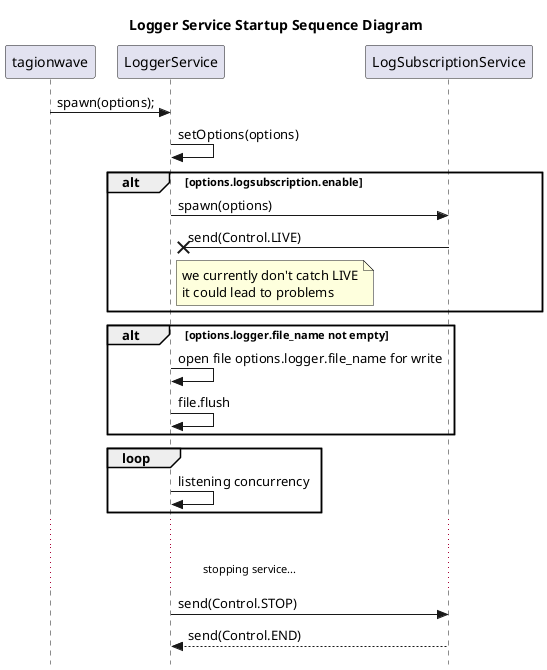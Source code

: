 @startuml LoggerService Sequence

skinparam Style strictuml
hide empty description
title Logger Service Startup Sequence Diagram

participant tagionwave as wave
participant LoggerService as logservice
participant LogSubscriptionService as logsubservice

wave -> logservice : spawn(options);
logservice -> logservice : setOptions(options)

alt options.logsubscription.enable

    logservice -> logsubservice : spawn(options)
    logsubservice ->x logservice : send(Control.LIVE)
    note right of logservice : we currently don't catch LIVE\nit could lead to problems

end 

alt options.logger.file_name not empty

    logservice -> logservice : open file options.logger.file_name for write
    logservice -> logservice : file.flush

end

loop

    logservice -> logservice : listening concurrency

end

...
... stopping service... ...
logservice -> logsubservice : send(Control.STOP)
logsubservice --> logservice : send(Control.END)

@enduml
